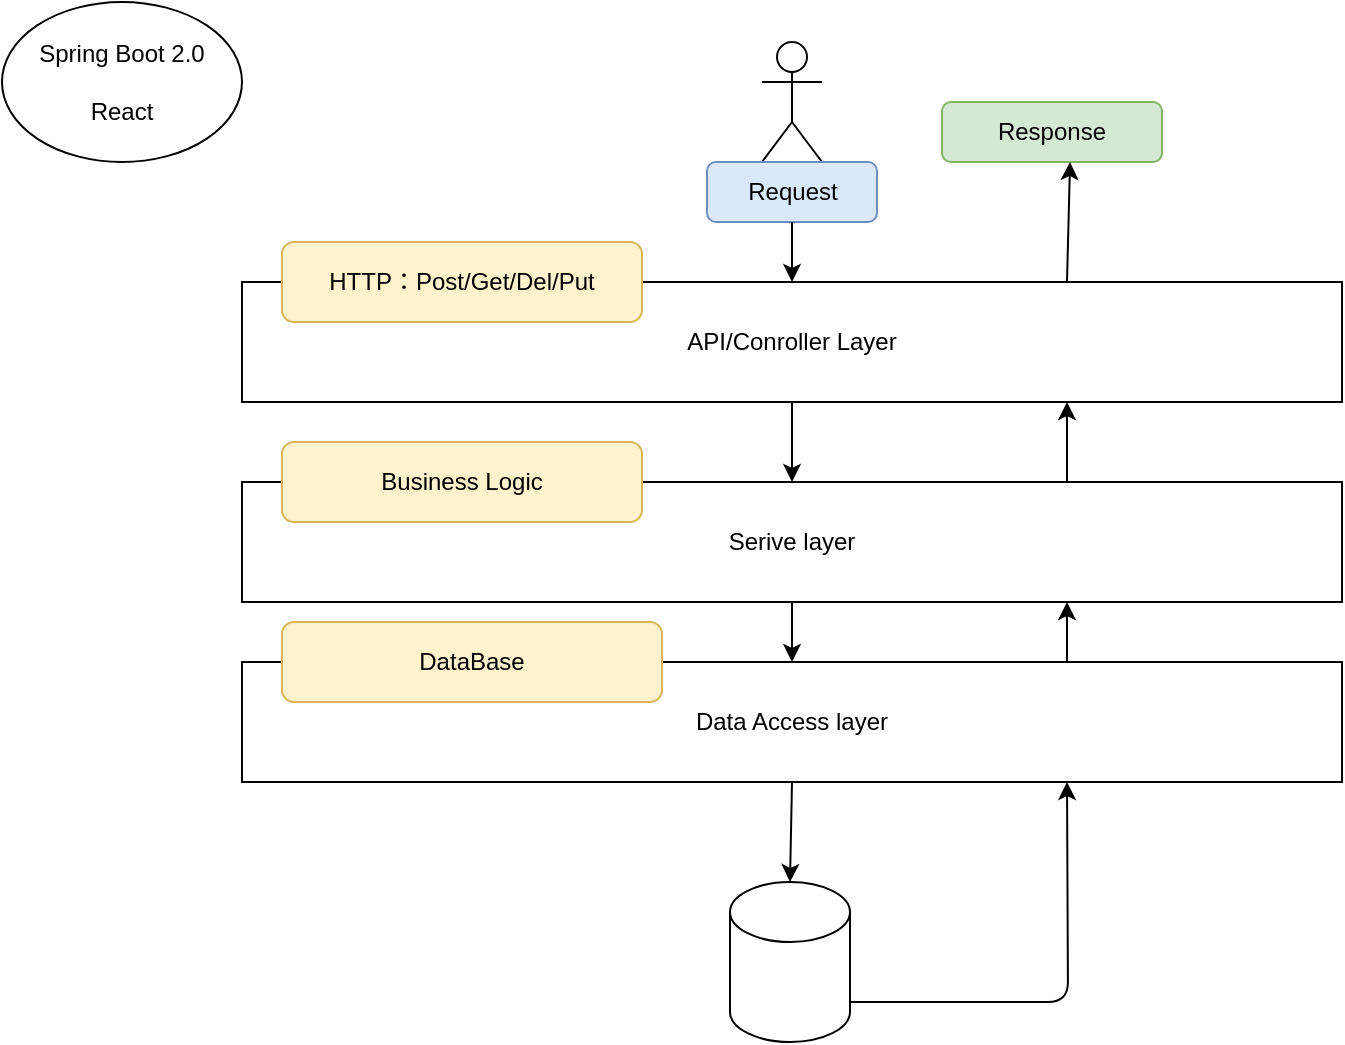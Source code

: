 <mxfile version="13.10.4" type="github">
  <diagram id="1DP2-O23yhii9DR-P9A2" name="Page-1">
    <mxGraphModel dx="1022" dy="478" grid="1" gridSize="10" guides="1" tooltips="1" connect="1" arrows="1" fold="1" page="1" pageScale="1" pageWidth="827" pageHeight="1169" math="0" shadow="0">
      <root>
        <mxCell id="0" />
        <mxCell id="1" parent="0" />
        <mxCell id="8ZEX8pKeNheUIEek38fP-1" value="API/Conroller Layer" style="rounded=0;whiteSpace=wrap;html=1;" vertex="1" parent="1">
          <mxGeometry x="140" y="160" width="550" height="60" as="geometry" />
        </mxCell>
        <mxCell id="8ZEX8pKeNheUIEek38fP-2" value="Serive layer" style="rounded=0;whiteSpace=wrap;html=1;" vertex="1" parent="1">
          <mxGeometry x="140" y="260" width="550" height="60" as="geometry" />
        </mxCell>
        <mxCell id="8ZEX8pKeNheUIEek38fP-3" value="Data Access layer" style="rounded=0;whiteSpace=wrap;html=1;" vertex="1" parent="1">
          <mxGeometry x="140" y="350" width="550" height="60" as="geometry" />
        </mxCell>
        <mxCell id="8ZEX8pKeNheUIEek38fP-4" value="Actor" style="shape=umlActor;verticalLabelPosition=bottom;verticalAlign=top;html=1;outlineConnect=0;" vertex="1" parent="1">
          <mxGeometry x="400" y="40" width="30" height="60" as="geometry" />
        </mxCell>
        <mxCell id="8ZEX8pKeNheUIEek38fP-5" value="Spring Boot 2.0&lt;br&gt;&lt;br&gt;React" style="ellipse;whiteSpace=wrap;html=1;" vertex="1" parent="1">
          <mxGeometry x="20" y="20" width="120" height="80" as="geometry" />
        </mxCell>
        <mxCell id="8ZEX8pKeNheUIEek38fP-6" value="Request" style="rounded=1;whiteSpace=wrap;html=1;fillColor=#dae8fc;strokeColor=#6c8ebf;" vertex="1" parent="1">
          <mxGeometry x="372.5" y="100" width="85" height="30" as="geometry" />
        </mxCell>
        <mxCell id="8ZEX8pKeNheUIEek38fP-7" value="Response" style="rounded=1;whiteSpace=wrap;html=1;fillColor=#d5e8d4;strokeColor=#82b366;" vertex="1" parent="1">
          <mxGeometry x="490" y="70" width="110" height="30" as="geometry" />
        </mxCell>
        <mxCell id="8ZEX8pKeNheUIEek38fP-8" value="" style="shape=cylinder3;whiteSpace=wrap;html=1;boundedLbl=1;backgroundOutline=1;size=15;" vertex="1" parent="1">
          <mxGeometry x="384" y="460" width="60" height="80" as="geometry" />
        </mxCell>
        <mxCell id="8ZEX8pKeNheUIEek38fP-9" value="" style="endArrow=classic;html=1;exitX=0.5;exitY=1;exitDx=0;exitDy=0;" edge="1" parent="1" source="8ZEX8pKeNheUIEek38fP-6" target="8ZEX8pKeNheUIEek38fP-1">
          <mxGeometry width="50" height="50" relative="1" as="geometry">
            <mxPoint x="380" y="190" as="sourcePoint" />
            <mxPoint x="430" y="140" as="targetPoint" />
          </mxGeometry>
        </mxCell>
        <mxCell id="8ZEX8pKeNheUIEek38fP-10" value="" style="endArrow=classic;html=1;exitX=0.5;exitY=1;exitDx=0;exitDy=0;" edge="1" parent="1" source="8ZEX8pKeNheUIEek38fP-1" target="8ZEX8pKeNheUIEek38fP-2">
          <mxGeometry width="50" height="50" relative="1" as="geometry">
            <mxPoint x="392.5" y="150" as="sourcePoint" />
            <mxPoint x="392.3" y="170" as="targetPoint" />
          </mxGeometry>
        </mxCell>
        <mxCell id="8ZEX8pKeNheUIEek38fP-11" value="" style="endArrow=classic;html=1;exitX=0.5;exitY=1;exitDx=0;exitDy=0;entryX=0.5;entryY=0;entryDx=0;entryDy=0;" edge="1" parent="1" source="8ZEX8pKeNheUIEek38fP-2" target="8ZEX8pKeNheUIEek38fP-3">
          <mxGeometry width="50" height="50" relative="1" as="geometry">
            <mxPoint x="392" y="230" as="sourcePoint" />
            <mxPoint x="392" y="270" as="targetPoint" />
          </mxGeometry>
        </mxCell>
        <mxCell id="8ZEX8pKeNheUIEek38fP-12" value="" style="endArrow=classic;html=1;exitX=0.5;exitY=1;exitDx=0;exitDy=0;entryX=0.5;entryY=0;entryDx=0;entryDy=0;entryPerimeter=0;" edge="1" parent="1" source="8ZEX8pKeNheUIEek38fP-3" target="8ZEX8pKeNheUIEek38fP-8">
          <mxGeometry width="50" height="50" relative="1" as="geometry">
            <mxPoint x="402" y="240" as="sourcePoint" />
            <mxPoint x="402" y="280" as="targetPoint" />
          </mxGeometry>
        </mxCell>
        <mxCell id="8ZEX8pKeNheUIEek38fP-13" value="" style="endArrow=classic;html=1;entryX=0.75;entryY=1;entryDx=0;entryDy=0;" edge="1" parent="1" target="8ZEX8pKeNheUIEek38fP-3">
          <mxGeometry width="50" height="50" relative="1" as="geometry">
            <mxPoint x="444" y="520" as="sourcePoint" />
            <mxPoint x="460" y="490" as="targetPoint" />
            <Array as="points">
              <mxPoint x="553" y="520" />
            </Array>
          </mxGeometry>
        </mxCell>
        <mxCell id="8ZEX8pKeNheUIEek38fP-16" value="" style="endArrow=classic;html=1;exitX=0.75;exitY=0;exitDx=0;exitDy=0;entryX=0.75;entryY=1;entryDx=0;entryDy=0;" edge="1" parent="1" source="8ZEX8pKeNheUIEek38fP-3" target="8ZEX8pKeNheUIEek38fP-2">
          <mxGeometry width="50" height="50" relative="1" as="geometry">
            <mxPoint x="380" y="330" as="sourcePoint" />
            <mxPoint x="430" y="280" as="targetPoint" />
          </mxGeometry>
        </mxCell>
        <mxCell id="8ZEX8pKeNheUIEek38fP-17" value="" style="endArrow=classic;html=1;exitX=0.75;exitY=0;exitDx=0;exitDy=0;entryX=0.75;entryY=1;entryDx=0;entryDy=0;" edge="1" parent="1" source="8ZEX8pKeNheUIEek38fP-2" target="8ZEX8pKeNheUIEek38fP-1">
          <mxGeometry width="50" height="50" relative="1" as="geometry">
            <mxPoint x="570" y="270" as="sourcePoint" />
            <mxPoint x="620" y="220" as="targetPoint" />
          </mxGeometry>
        </mxCell>
        <mxCell id="8ZEX8pKeNheUIEek38fP-18" value="" style="endArrow=classic;html=1;exitX=0.75;exitY=0;exitDx=0;exitDy=0;entryX=0.582;entryY=1;entryDx=0;entryDy=0;entryPerimeter=0;" edge="1" parent="1" source="8ZEX8pKeNheUIEek38fP-1" target="8ZEX8pKeNheUIEek38fP-7">
          <mxGeometry width="50" height="50" relative="1" as="geometry">
            <mxPoint x="550" y="200" as="sourcePoint" />
            <mxPoint x="600" y="150" as="targetPoint" />
          </mxGeometry>
        </mxCell>
        <mxCell id="8ZEX8pKeNheUIEek38fP-19" value="HTTP：Post/Get/Del/Put" style="rounded=1;whiteSpace=wrap;html=1;fillColor=#fff2cc;strokeColor=#d6b656;" vertex="1" parent="1">
          <mxGeometry x="160" y="140" width="180" height="40" as="geometry" />
        </mxCell>
        <mxCell id="8ZEX8pKeNheUIEek38fP-21" value="Business Logic" style="rounded=1;whiteSpace=wrap;html=1;fillColor=#fff2cc;strokeColor=#d6b656;" vertex="1" parent="1">
          <mxGeometry x="160" y="240" width="180" height="40" as="geometry" />
        </mxCell>
        <mxCell id="8ZEX8pKeNheUIEek38fP-23" value="DataBase" style="rounded=1;whiteSpace=wrap;html=1;fillColor=#fff2cc;strokeColor=#d6b656;" vertex="1" parent="1">
          <mxGeometry x="160" y="330" width="190" height="40" as="geometry" />
        </mxCell>
      </root>
    </mxGraphModel>
  </diagram>
</mxfile>
